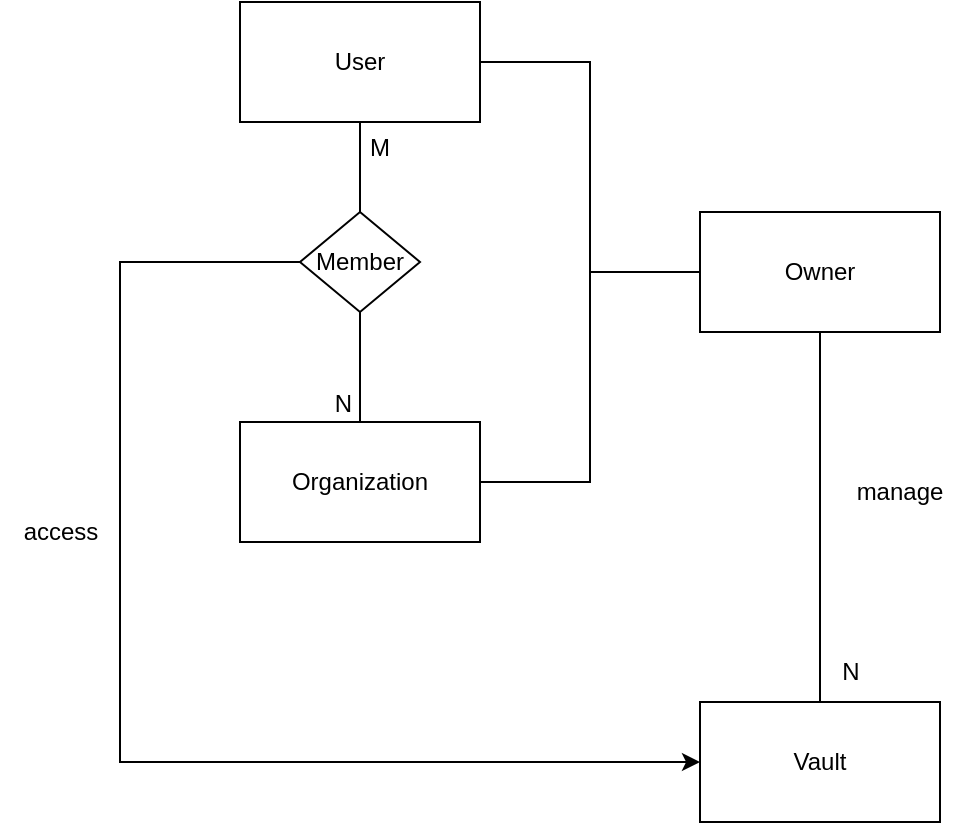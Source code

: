 <mxfile version="24.3.0" type="device">
  <diagram name="Página-1" id="gP4icoR0jDzHdRY8oBsh">
    <mxGraphModel dx="1050" dy="564" grid="1" gridSize="10" guides="1" tooltips="1" connect="1" arrows="1" fold="1" page="1" pageScale="1" pageWidth="827" pageHeight="1169" math="0" shadow="0">
      <root>
        <mxCell id="0" />
        <mxCell id="1" parent="0" />
        <mxCell id="C4KcxU4eHtLDVBMtJBdw-16" style="edgeStyle=orthogonalEdgeStyle;rounded=0;orthogonalLoop=1;jettySize=auto;html=1;exitX=1;exitY=0.5;exitDx=0;exitDy=0;entryX=0;entryY=0.5;entryDx=0;entryDy=0;endArrow=none;endFill=0;" edge="1" parent="1" source="C4KcxU4eHtLDVBMtJBdw-1" target="C4KcxU4eHtLDVBMtJBdw-15">
          <mxGeometry relative="1" as="geometry" />
        </mxCell>
        <mxCell id="C4KcxU4eHtLDVBMtJBdw-1" value="User" style="rounded=0;whiteSpace=wrap;html=1;" vertex="1" parent="1">
          <mxGeometry x="360" y="160" width="120" height="60" as="geometry" />
        </mxCell>
        <mxCell id="C4KcxU4eHtLDVBMtJBdw-18" style="edgeStyle=orthogonalEdgeStyle;rounded=0;orthogonalLoop=1;jettySize=auto;html=1;exitX=1;exitY=0.5;exitDx=0;exitDy=0;entryX=0;entryY=0.5;entryDx=0;entryDy=0;endArrow=none;endFill=0;" edge="1" parent="1" source="C4KcxU4eHtLDVBMtJBdw-2" target="C4KcxU4eHtLDVBMtJBdw-15">
          <mxGeometry relative="1" as="geometry" />
        </mxCell>
        <mxCell id="C4KcxU4eHtLDVBMtJBdw-2" value="Organization&lt;span style=&quot;color: rgba(0, 0, 0, 0); font-family: monospace; font-size: 0px; text-align: start; text-wrap: nowrap;&quot;&gt;%3CmxGraphModel%3E%3Croot%3E%3CmxCell%20id%3D%220%22%2F%3E%3CmxCell%20id%3D%221%22%20parent%3D%220%22%2F%3E%3CmxCell%20id%3D%222%22%20value%3D%22User%22%20style%3D%22rounded%3D0%3BwhiteSpace%3Dwrap%3Bhtml%3D1%3B%22%20vertex%3D%221%22%20parent%3D%221%22%3E%3CmxGeometry%20x%3D%22360%22%20y%3D%22160%22%20width%3D%22120%22%20height%3D%2260%22%20as%3D%22geometry%22%2F%3E%3C%2FmxCell%3E%3C%2Froot%3E%3C%2FmxGraphModel%3E&lt;/span&gt;" style="rounded=0;whiteSpace=wrap;html=1;" vertex="1" parent="1">
          <mxGeometry x="360" y="370" width="120" height="60" as="geometry" />
        </mxCell>
        <mxCell id="C4KcxU4eHtLDVBMtJBdw-3" value="Vault" style="rounded=0;whiteSpace=wrap;html=1;" vertex="1" parent="1">
          <mxGeometry x="590" y="510" width="120" height="60" as="geometry" />
        </mxCell>
        <mxCell id="C4KcxU4eHtLDVBMtJBdw-6" value="" style="endArrow=none;html=1;rounded=0;exitX=0.5;exitY=1;exitDx=0;exitDy=0;entryX=0.5;entryY=0;entryDx=0;entryDy=0;" edge="1" parent="1" source="C4KcxU4eHtLDVBMtJBdw-1" target="C4KcxU4eHtLDVBMtJBdw-2">
          <mxGeometry relative="1" as="geometry">
            <mxPoint x="440" y="240" as="sourcePoint" />
            <mxPoint x="420" y="300" as="targetPoint" />
          </mxGeometry>
        </mxCell>
        <mxCell id="C4KcxU4eHtLDVBMtJBdw-7" value="M" style="resizable=0;html=1;whiteSpace=wrap;align=left;verticalAlign=bottom;" connectable="0" vertex="1" parent="C4KcxU4eHtLDVBMtJBdw-6">
          <mxGeometry x="-1" relative="1" as="geometry">
            <mxPoint x="3" y="21" as="offset" />
          </mxGeometry>
        </mxCell>
        <mxCell id="C4KcxU4eHtLDVBMtJBdw-8" value="N" style="resizable=0;html=1;whiteSpace=wrap;align=right;verticalAlign=bottom;" connectable="0" vertex="1" parent="C4KcxU4eHtLDVBMtJBdw-6">
          <mxGeometry x="1" relative="1" as="geometry">
            <mxPoint x="-3" y="-1" as="offset" />
          </mxGeometry>
        </mxCell>
        <mxCell id="C4KcxU4eHtLDVBMtJBdw-9" value="" style="endArrow=none;html=1;rounded=0;entryX=0.5;entryY=1;entryDx=0;entryDy=0;exitX=0.5;exitY=0;exitDx=0;exitDy=0;" edge="1" parent="1" source="C4KcxU4eHtLDVBMtJBdw-3" target="C4KcxU4eHtLDVBMtJBdw-15">
          <mxGeometry relative="1" as="geometry">
            <mxPoint x="550" y="330" as="sourcePoint" />
            <mxPoint x="710" y="330" as="targetPoint" />
          </mxGeometry>
        </mxCell>
        <mxCell id="C4KcxU4eHtLDVBMtJBdw-10" value="1" style="resizable=0;html=1;whiteSpace=wrap;align=right;verticalAlign=bottom;" connectable="0" vertex="1" parent="C4KcxU4eHtLDVBMtJBdw-9">
          <mxGeometry x="1" relative="1" as="geometry">
            <mxPoint x="13" as="offset" />
          </mxGeometry>
        </mxCell>
        <mxCell id="C4KcxU4eHtLDVBMtJBdw-11" value="N" style="text;html=1;align=center;verticalAlign=middle;resizable=0;points=[];autosize=1;strokeColor=none;fillColor=none;" vertex="1" parent="1">
          <mxGeometry x="650" y="480" width="30" height="30" as="geometry" />
        </mxCell>
        <mxCell id="C4KcxU4eHtLDVBMtJBdw-20" style="edgeStyle=orthogonalEdgeStyle;rounded=0;orthogonalLoop=1;jettySize=auto;html=1;exitX=0;exitY=0.5;exitDx=0;exitDy=0;entryX=0;entryY=0.5;entryDx=0;entryDy=0;" edge="1" parent="1" source="C4KcxU4eHtLDVBMtJBdw-12" target="C4KcxU4eHtLDVBMtJBdw-3">
          <mxGeometry relative="1" as="geometry">
            <Array as="points">
              <mxPoint x="300" y="290" />
              <mxPoint x="300" y="540" />
            </Array>
          </mxGeometry>
        </mxCell>
        <mxCell id="C4KcxU4eHtLDVBMtJBdw-12" value="Member" style="rhombus;whiteSpace=wrap;html=1;" vertex="1" parent="1">
          <mxGeometry x="390" y="265" width="60" height="50" as="geometry" />
        </mxCell>
        <mxCell id="C4KcxU4eHtLDVBMtJBdw-15" value="Owner" style="rounded=0;whiteSpace=wrap;html=1;" vertex="1" parent="1">
          <mxGeometry x="590" y="265" width="120" height="60" as="geometry" />
        </mxCell>
        <mxCell id="C4KcxU4eHtLDVBMtJBdw-19" value="manage" style="text;html=1;align=center;verticalAlign=middle;whiteSpace=wrap;rounded=0;" vertex="1" parent="1">
          <mxGeometry x="660" y="390" width="60" height="30" as="geometry" />
        </mxCell>
        <mxCell id="C4KcxU4eHtLDVBMtJBdw-21" value="access" style="text;html=1;align=center;verticalAlign=middle;resizable=0;points=[];autosize=1;strokeColor=none;fillColor=none;" vertex="1" parent="1">
          <mxGeometry x="240" y="410" width="60" height="30" as="geometry" />
        </mxCell>
      </root>
    </mxGraphModel>
  </diagram>
</mxfile>
